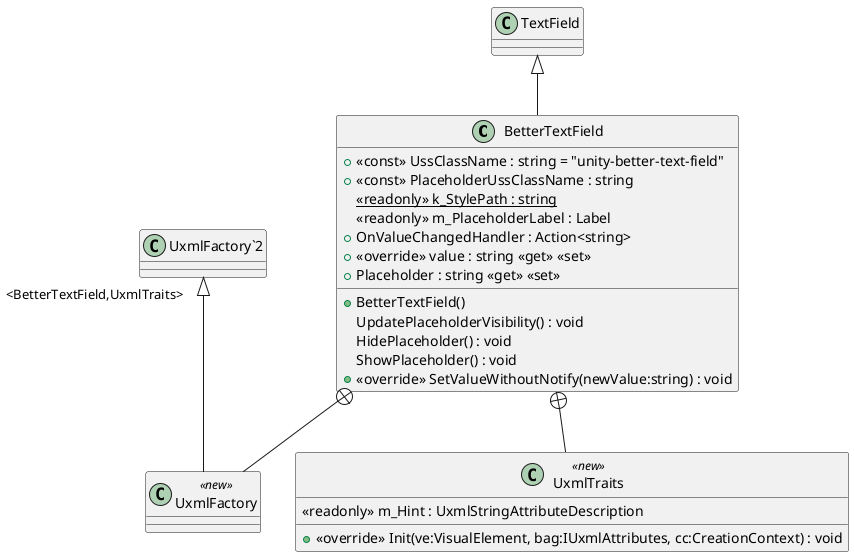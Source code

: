 @startuml
class BetterTextField {
    + <<const>> UssClassName : string = "unity-better-text-field"
    + <<const>> PlaceholderUssClassName : string
    {static} <<readonly>> k_StylePath : string
    <<readonly>> m_PlaceholderLabel : Label
    + OnValueChangedHandler : Action<string>
    + BetterTextField()
    UpdatePlaceholderVisibility() : void
    HidePlaceholder() : void
    ShowPlaceholder() : void
    + <<override>> value : string <<get>> <<set>>
    + Placeholder : string <<get>> <<set>>
    + <<override>> SetValueWithoutNotify(newValue:string) : void
}
class UxmlFactory <<new>> {
}
class UxmlTraits <<new>> {
    <<readonly>> m_Hint : UxmlStringAttributeDescription
    + <<override>> Init(ve:VisualElement, bag:IUxmlAttributes, cc:CreationContext) : void
}
TextField <|-- BetterTextField
BetterTextField +-- UxmlFactory
"UxmlFactory`2" "<BetterTextField,UxmlTraits>" <|-- UxmlFactory
BetterTextField +-- UxmlTraits
@enduml
